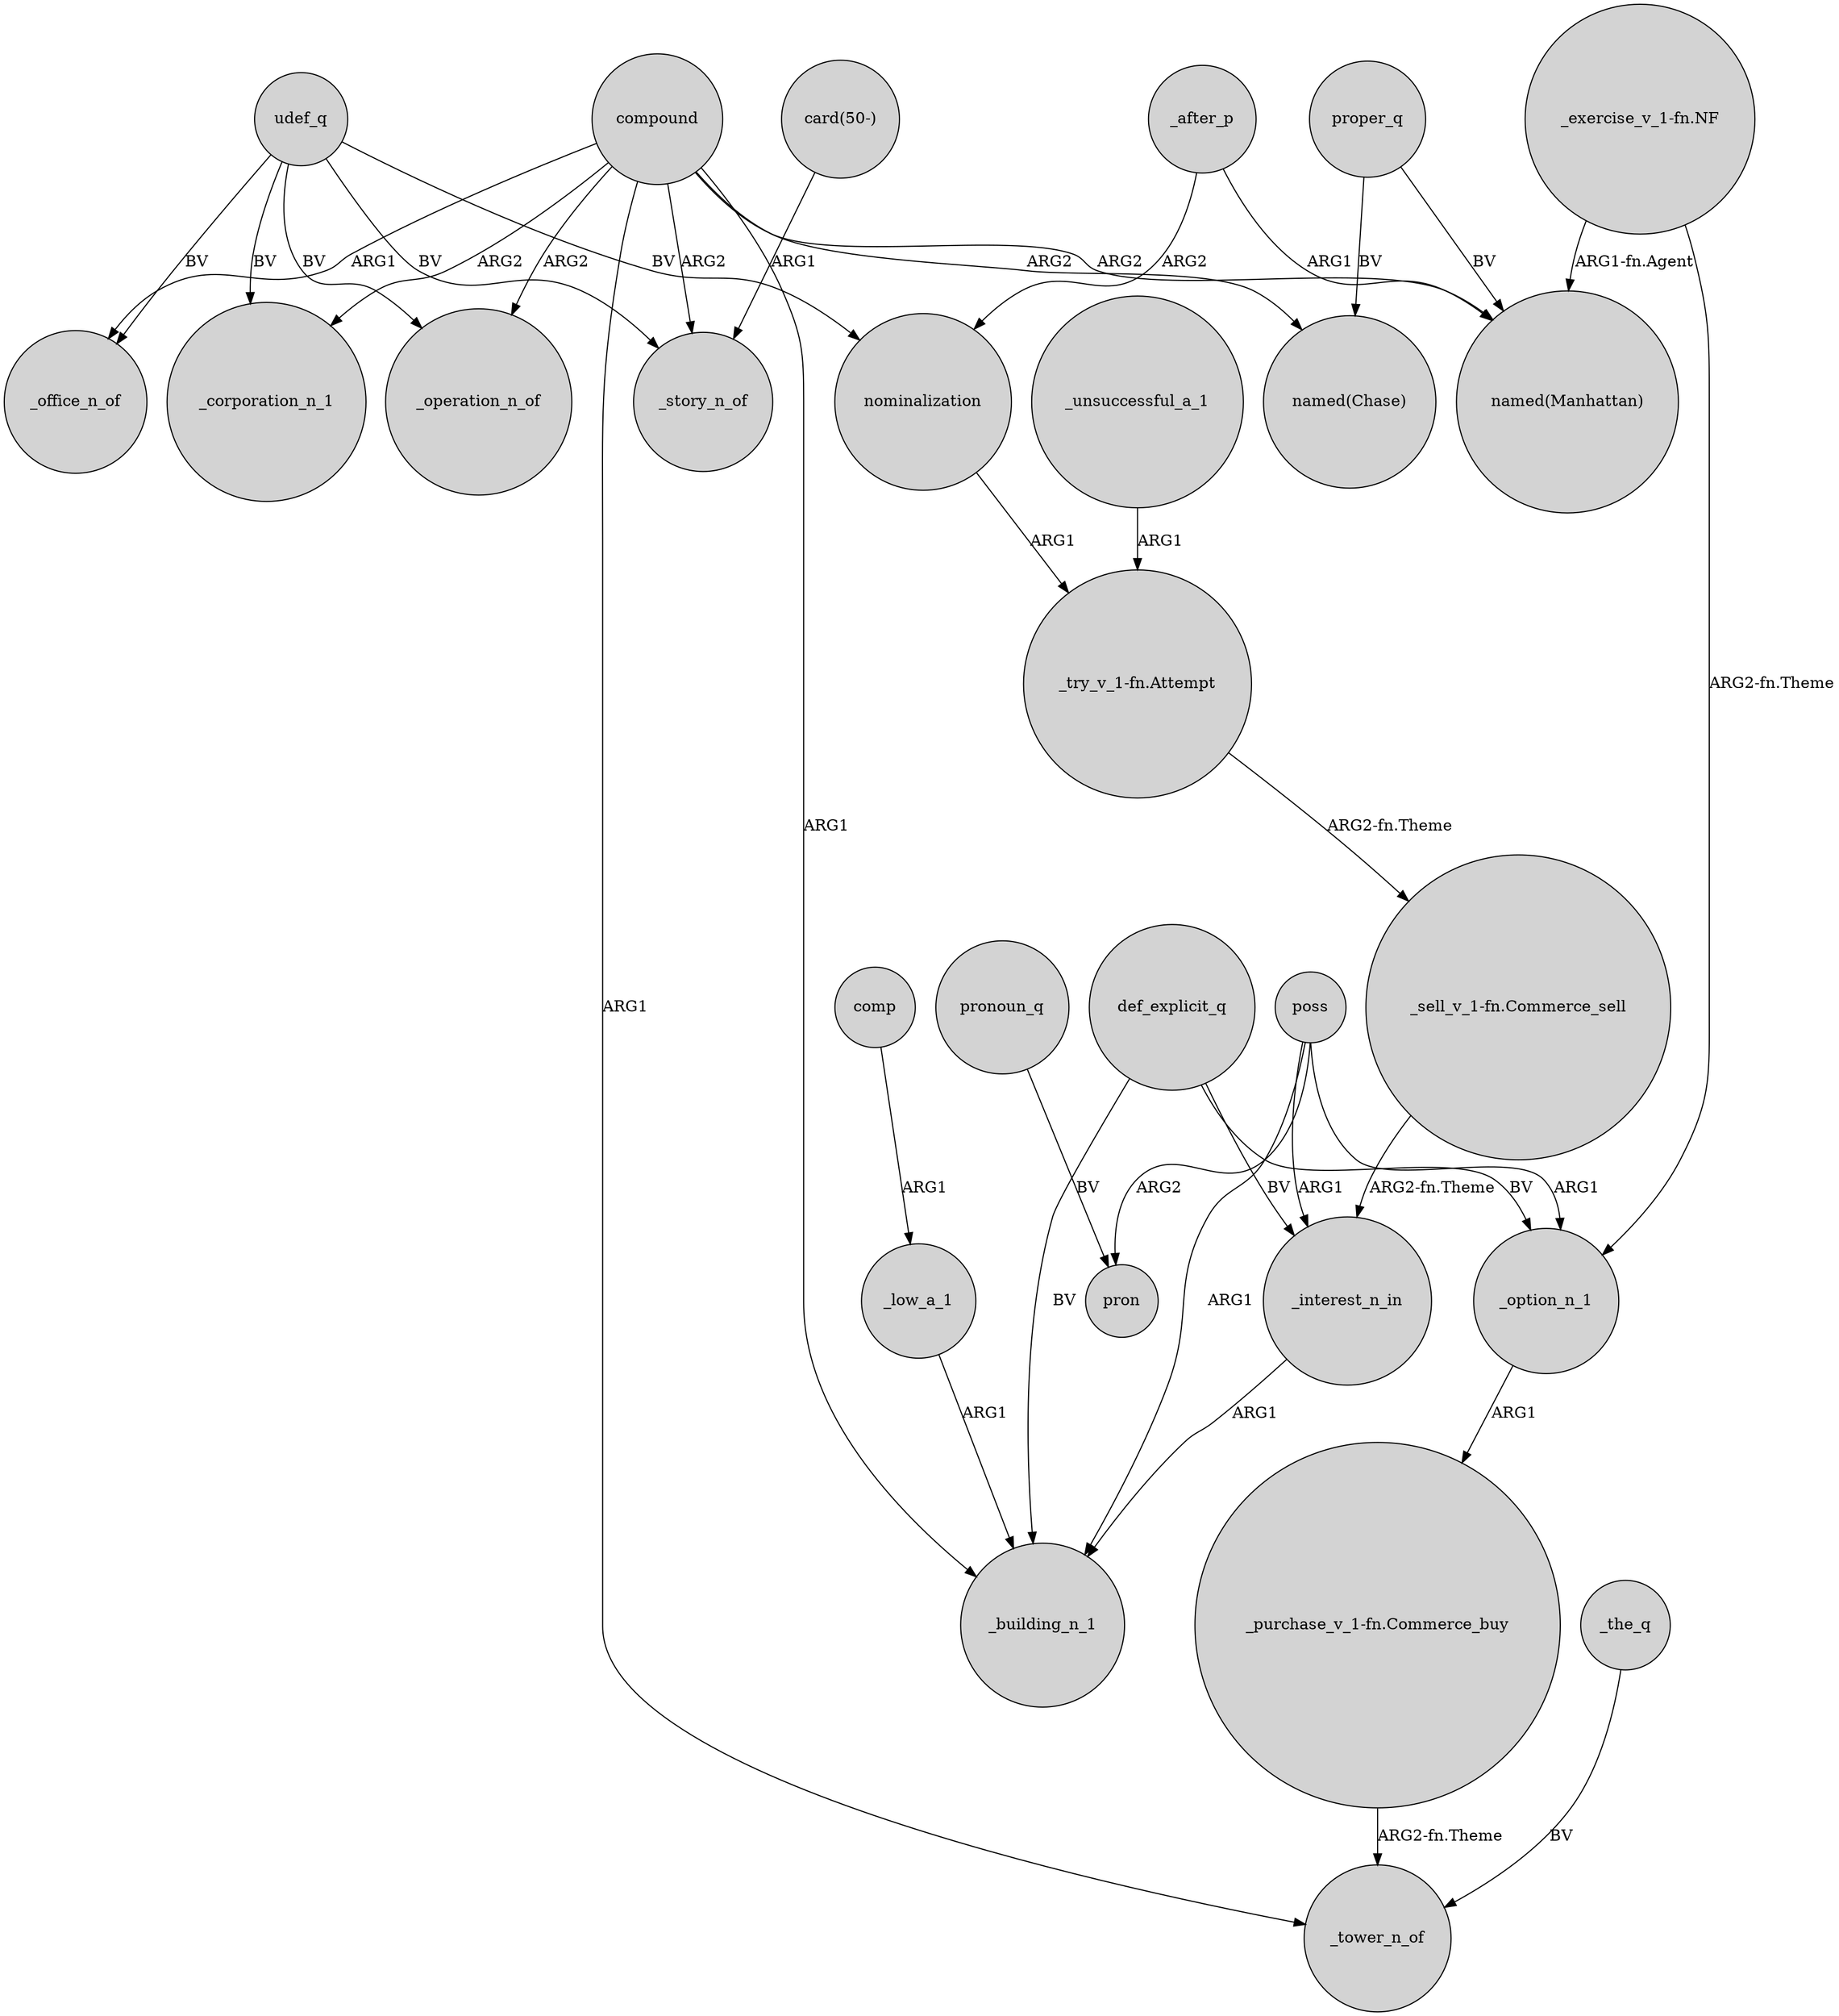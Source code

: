digraph {
	node [shape=circle style=filled]
	udef_q -> _office_n_of [label=BV]
	_unsuccessful_a_1 -> "_try_v_1-fn.Attempt" [label=ARG1]
	poss -> pron [label=ARG2]
	def_explicit_q -> _interest_n_in [label=BV]
	compound -> _tower_n_of [label=ARG1]
	poss -> _building_n_1 [label=ARG1]
	udef_q -> _story_n_of [label=BV]
	_interest_n_in -> _building_n_1 [label=ARG1]
	compound -> _corporation_n_1 [label=ARG2]
	proper_q -> "named(Chase)" [label=BV]
	"_exercise_v_1-fn.NF" -> "named(Manhattan)" [label="ARG1-fn.Agent"]
	compound -> _office_n_of [label=ARG1]
	"_sell_v_1-fn.Commerce_sell" -> _interest_n_in [label="ARG2-fn.Theme"]
	compound -> _building_n_1 [label=ARG1]
	compound -> _story_n_of [label=ARG2]
	proper_q -> "named(Manhattan)" [label=BV]
	"_exercise_v_1-fn.NF" -> _option_n_1 [label="ARG2-fn.Theme"]
	compound -> "named(Manhattan)" [label=ARG2]
	pronoun_q -> pron [label=BV]
	udef_q -> _corporation_n_1 [label=BV]
	poss -> _option_n_1 [label=ARG1]
	_low_a_1 -> _building_n_1 [label=ARG1]
	"card(50-)" -> _story_n_of [label=ARG1]
	_after_p -> "named(Manhattan)" [label=ARG1]
	def_explicit_q -> _option_n_1 [label=BV]
	compound -> _operation_n_of [label=ARG2]
	udef_q -> nominalization [label=BV]
	"_try_v_1-fn.Attempt" -> "_sell_v_1-fn.Commerce_sell" [label="ARG2-fn.Theme"]
	_option_n_1 -> "_purchase_v_1-fn.Commerce_buy" [label=ARG1]
	nominalization -> "_try_v_1-fn.Attempt" [label=ARG1]
	"_purchase_v_1-fn.Commerce_buy" -> _tower_n_of [label="ARG2-fn.Theme"]
	poss -> _interest_n_in [label=ARG1]
	_after_p -> nominalization [label=ARG2]
	def_explicit_q -> _building_n_1 [label=BV]
	udef_q -> _operation_n_of [label=BV]
	_the_q -> _tower_n_of [label=BV]
	compound -> "named(Chase)" [label=ARG2]
	comp -> _low_a_1 [label=ARG1]
}
